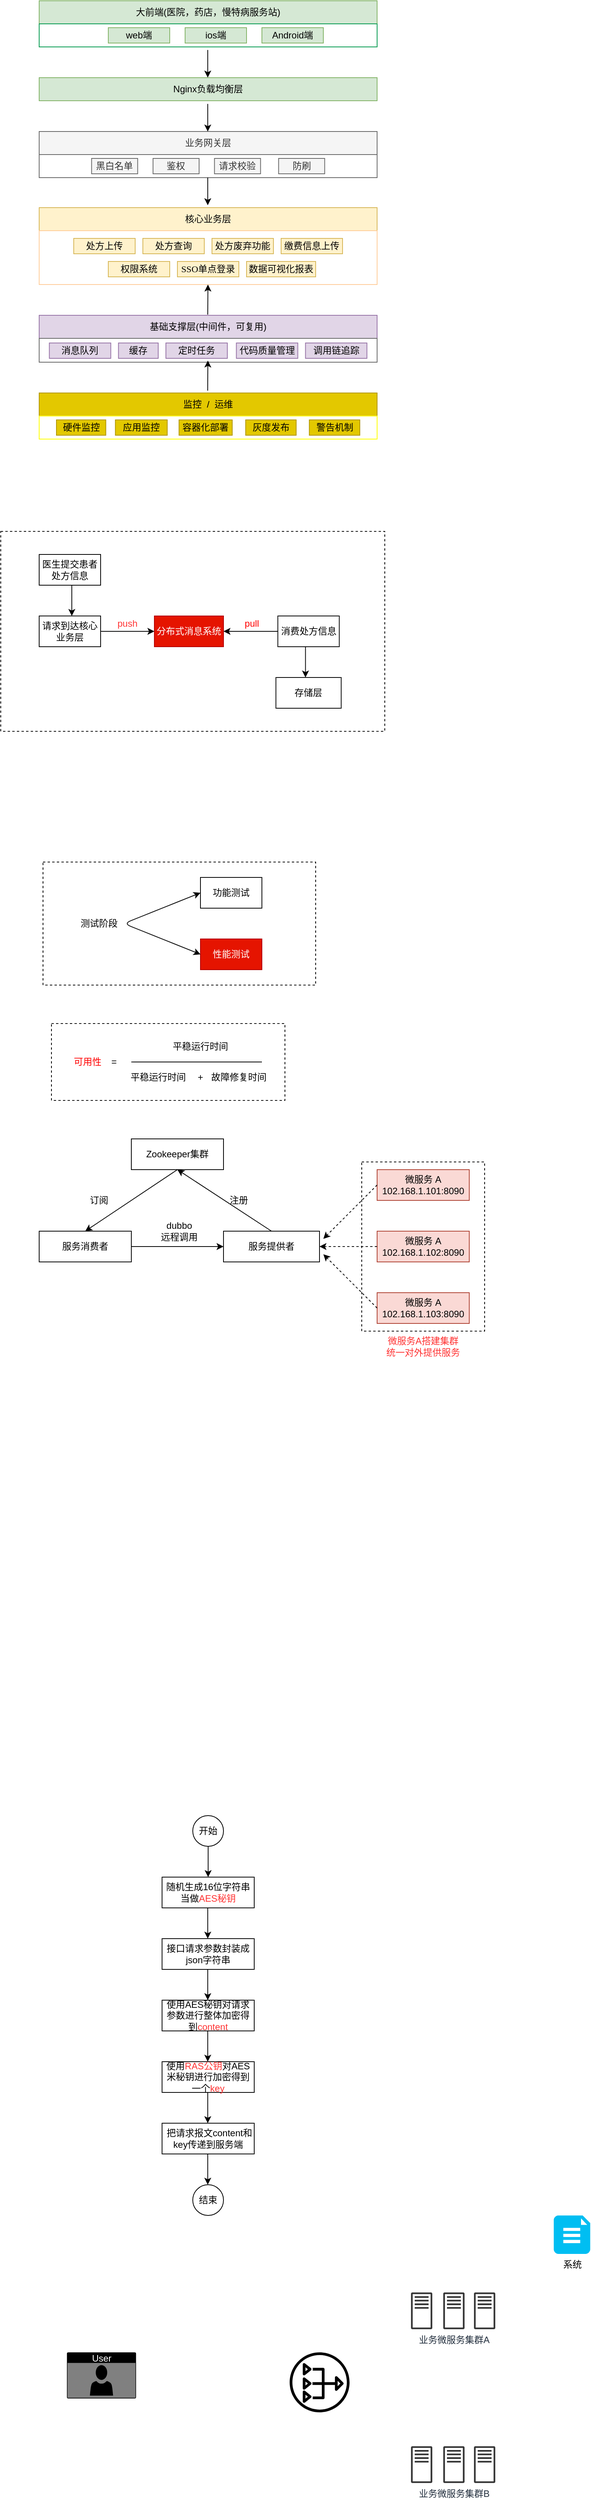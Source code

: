 <mxfile version="13.4.2" type="github">
  <diagram id="K841JQn34HRRrsSOSrEb" name="Page-1">
    <mxGraphModel grid="1" dx="1240" dy="686" gridSize="10" guides="1" tooltips="1" connect="1" arrows="1" fold="1" page="1" pageScale="1" pageWidth="827" pageHeight="1169" math="0" shadow="0">
      <root>
        <mxCell id="0" />
        <mxCell id="1" parent="0" />
        <mxCell id="vYmINC7X5dK-ffHIf7T--13" value="" parent="1" style="rounded=0;whiteSpace=wrap;html=1;dashed=1;" vertex="1">
          <mxGeometry as="geometry" x="580" y="1590" width="160" height="220" />
        </mxCell>
        <mxCell id="OwMu27jhyjzwBgv88Kzw-33" value="" parent="1" style="rounded=0;whiteSpace=wrap;html=1;dashed=1;" vertex="1">
          <mxGeometry as="geometry" x="176" y="1410" width="304" height="100" />
        </mxCell>
        <mxCell id="OwMu27jhyjzwBgv88Kzw-24" value="" parent="1" style="rounded=0;whiteSpace=wrap;html=1;dashed=1;" vertex="1">
          <mxGeometry as="geometry" x="165" y="1200" width="355" height="160" />
        </mxCell>
        <mxCell id="OwMu27jhyjzwBgv88Kzw-19" value="" parent="1" style="rounded=0;whiteSpace=wrap;html=1;dashed=1;" vertex="1">
          <mxGeometry as="geometry" x="110" y="770" width="500" height="260" />
        </mxCell>
        <mxCell id="8TcAFzx-M_xFQQ5Gom9a-20" value="" parent="1" style="rounded=0;whiteSpace=wrap;html=1;strokeColor=#666666;" vertex="1">
          <mxGeometry as="geometry" x="160" y="280" width="440" height="30" />
        </mxCell>
        <mxCell id="8TcAFzx-M_xFQQ5Gom9a-1" value="大前端(医院，药店，慢特病服务站)" parent="1" style="rounded=0;whiteSpace=wrap;html=1;fillColor=#d5e8d4;strokeColor=#82b366;" vertex="1">
          <mxGeometry as="geometry" x="160" y="80" width="440" height="30" />
        </mxCell>
        <mxCell id="8TcAFzx-M_xFQQ5Gom9a-2" value="" parent="1" style="rounded=0;whiteSpace=wrap;html=1;strokeColor=#00994D;" vertex="1">
          <mxGeometry as="geometry" x="160" y="110" width="440" height="30" />
        </mxCell>
        <mxCell id="8TcAFzx-M_xFQQ5Gom9a-3" value="web端" parent="1" style="rounded=0;whiteSpace=wrap;html=1;fillColor=#d5e8d4;strokeColor=#82b366;" vertex="1">
          <mxGeometry as="geometry" x="250" y="115" width="80" height="20" />
        </mxCell>
        <mxCell id="8TcAFzx-M_xFQQ5Gom9a-4" value="ios端" parent="1" style="rounded=0;whiteSpace=wrap;html=1;fillColor=#d5e8d4;strokeColor=#82b366;" vertex="1">
          <mxGeometry as="geometry" x="350" y="115" width="80" height="20" />
        </mxCell>
        <mxCell id="8TcAFzx-M_xFQQ5Gom9a-6" value="Android端" parent="1" style="rounded=0;whiteSpace=wrap;html=1;fillColor=#d5e8d4;strokeColor=#82b366;" vertex="1">
          <mxGeometry as="geometry" x="450" y="115" width="80" height="20" />
        </mxCell>
        <mxCell id="8TcAFzx-M_xFQQ5Gom9a-8" value="Nginx负载均衡层" parent="1" style="rounded=0;whiteSpace=wrap;html=1;fillColor=#d5e8d4;strokeColor=#82b366;" vertex="1">
          <mxGeometry as="geometry" x="160" y="180" width="440" height="30" />
        </mxCell>
        <mxCell id="8TcAFzx-M_xFQQ5Gom9a-9" value="业务网关层" parent="1" style="rounded=0;whiteSpace=wrap;html=1;fillColor=#f5f5f5;strokeColor=#666666;fontColor=#333333;" vertex="1">
          <mxGeometry as="geometry" x="160" y="250" width="440" height="30" />
        </mxCell>
        <mxCell id="8TcAFzx-M_xFQQ5Gom9a-15" value="" parent="1" style="endArrow=classic;html=1;" edge="1">
          <mxGeometry as="geometry" width="50" height="50" relative="1">
            <mxPoint as="sourcePoint" x="379.5" y="144" />
            <mxPoint as="targetPoint" x="379.5" y="179.833" />
          </mxGeometry>
        </mxCell>
        <mxCell id="8TcAFzx-M_xFQQ5Gom9a-16" value="" parent="1" style="endArrow=classic;html=1;" edge="1">
          <mxGeometry as="geometry" width="50" height="50" relative="1">
            <mxPoint as="sourcePoint" x="379.5" y="214.17" />
            <mxPoint as="targetPoint" x="379.5" y="250.003" />
          </mxGeometry>
        </mxCell>
        <mxCell id="8TcAFzx-M_xFQQ5Gom9a-18" value="黑白名单" parent="1" style="rounded=0;whiteSpace=wrap;html=1;fillColor=#f5f5f5;strokeColor=#666666;fontColor=#333333;" vertex="1">
          <mxGeometry as="geometry" x="228.25" y="285" width="60" height="20" />
        </mxCell>
        <mxCell id="8TcAFzx-M_xFQQ5Gom9a-19" value="鉴权" parent="1" style="rounded=0;whiteSpace=wrap;html=1;fillColor=#f5f5f5;strokeColor=#666666;fontColor=#333333;" vertex="1">
          <mxGeometry as="geometry" x="308.25" y="285" width="60" height="20" />
        </mxCell>
        <mxCell id="8TcAFzx-M_xFQQ5Gom9a-21" value="防刷" parent="1" style="rounded=0;whiteSpace=wrap;html=1;fillColor=#f5f5f5;strokeColor=#666666;fontColor=#333333;" vertex="1">
          <mxGeometry as="geometry" x="471.75" y="285" width="60" height="20" />
        </mxCell>
        <mxCell id="8TcAFzx-M_xFQQ5Gom9a-22" value="请求校验" parent="1" style="rounded=0;whiteSpace=wrap;html=1;fillColor=#f5f5f5;strokeColor=#666666;fontColor=#333333;" vertex="1">
          <mxGeometry as="geometry" x="388.25" y="285" width="60" height="20" />
        </mxCell>
        <mxCell id="8TcAFzx-M_xFQQ5Gom9a-24" value="核心业务层" parent="1" style="rounded=0;whiteSpace=wrap;html=1;fillColor=#fff2cc;strokeColor=#d6b656;" vertex="1">
          <mxGeometry as="geometry" x="160" y="349" width="440" height="30" />
        </mxCell>
        <mxCell id="8TcAFzx-M_xFQQ5Gom9a-25" value="基础支撑层(中间件，可复用)" parent="1" style="rounded=0;whiteSpace=wrap;html=1;fillColor=#e1d5e7;strokeColor=#9673a6;" vertex="1">
          <mxGeometry as="geometry" x="160" y="489.0" width="440" height="30" />
        </mxCell>
        <mxCell id="8TcAFzx-M_xFQQ5Gom9a-26" value="" parent="1" style="rounded=0;whiteSpace=wrap;html=1;strokeColor=#FFCC99;" vertex="1">
          <mxGeometry as="geometry" x="160" y="379" width="440" height="70" />
        </mxCell>
        <mxCell id="8TcAFzx-M_xFQQ5Gom9a-27" value="&lt;p class=&quot;MsoNormal&quot;&gt;&lt;font face=&quot;等线&quot; style=&quot;font-size: 12px&quot;&gt;处方上传&lt;/font&gt;&lt;/p&gt;" parent="1" style="rounded=0;whiteSpace=wrap;html=1;fillColor=#fff2cc;strokeColor=#d6b656;" vertex="1">
          <mxGeometry as="geometry" x="205" y="389" width="80" height="20" />
        </mxCell>
        <mxCell id="8TcAFzx-M_xFQQ5Gom9a-28" value="&lt;p class=&quot;MsoNormal&quot;&gt;&lt;font face=&quot;等线&quot; style=&quot;font-size: 12px&quot;&gt;处方查询&lt;/font&gt;&lt;/p&gt;" parent="1" style="rounded=0;whiteSpace=wrap;html=1;fillColor=#fff2cc;strokeColor=#d6b656;" vertex="1">
          <mxGeometry as="geometry" x="295" y="389" width="80" height="20" />
        </mxCell>
        <mxCell id="8TcAFzx-M_xFQQ5Gom9a-29" value="&lt;p class=&quot;MsoNormal&quot;&gt;&lt;font face=&quot;等线&quot; style=&quot;font-size: 12px&quot;&gt;处方废弃功能&lt;/font&gt;&lt;/p&gt;" parent="1" style="rounded=0;whiteSpace=wrap;html=1;fillColor=#fff2cc;strokeColor=#d6b656;" vertex="1">
          <mxGeometry as="geometry" x="385" y="389" width="80" height="20" />
        </mxCell>
        <mxCell id="8TcAFzx-M_xFQQ5Gom9a-30" value="&lt;p class=&quot;MsoNormal&quot;&gt;&lt;font face=&quot;等线&quot; style=&quot;font-size: 12px&quot;&gt;缴费信息上传&lt;/font&gt;&lt;/p&gt;" parent="1" style="rounded=0;whiteSpace=wrap;html=1;fillColor=#fff2cc;strokeColor=#d6b656;" vertex="1">
          <mxGeometry as="geometry" x="475" y="389" width="80" height="20" />
        </mxCell>
        <mxCell id="8TcAFzx-M_xFQQ5Gom9a-31" value="&lt;p class=&quot;MsoNormal&quot;&gt;&lt;font face=&quot;等线&quot; style=&quot;font-size: 12px&quot;&gt;权限系统&lt;/font&gt;&lt;/p&gt;" parent="1" style="rounded=0;whiteSpace=wrap;html=1;fillColor=#fff2cc;strokeColor=#d6b656;" vertex="1">
          <mxGeometry as="geometry" x="250" y="419" width="80" height="20" />
        </mxCell>
        <mxCell id="8TcAFzx-M_xFQQ5Gom9a-32" value="&lt;p class=&quot;MsoNormal&quot;&gt;&lt;font face=&quot;等线&quot; style=&quot;font-size: 12px&quot;&gt;SSO单点登录&lt;/font&gt;&lt;/p&gt;" parent="1" style="rounded=0;whiteSpace=wrap;html=1;fillColor=#fff2cc;strokeColor=#d6b656;" vertex="1">
          <mxGeometry as="geometry" x="340" y="419" width="80" height="20" />
        </mxCell>
        <mxCell id="8TcAFzx-M_xFQQ5Gom9a-33" value="&lt;p class=&quot;MsoNormal&quot;&gt;&lt;font face=&quot;等线&quot; style=&quot;font-size: 12px&quot;&gt;数据可视化报表&lt;/font&gt;&lt;/p&gt;" parent="1" style="rounded=0;whiteSpace=wrap;html=1;fillColor=#fff2cc;strokeColor=#d6b656;" vertex="1">
          <mxGeometry as="geometry" x="430" y="419" width="90" height="20" />
        </mxCell>
        <mxCell id="8TcAFzx-M_xFQQ5Gom9a-37" value="" parent="1" style="endArrow=classic;html=1;" edge="1">
          <mxGeometry as="geometry" width="50" height="50" relative="1">
            <mxPoint as="sourcePoint" x="379.5" y="310.0" />
            <mxPoint as="targetPoint" x="379.5" y="345.833" />
          </mxGeometry>
        </mxCell>
        <mxCell id="8TcAFzx-M_xFQQ5Gom9a-40" value="" parent="1" style="rounded=0;whiteSpace=wrap;html=1;strokeColor=#666666;" vertex="1">
          <mxGeometry as="geometry" x="160" y="519" width="440" height="31" />
        </mxCell>
        <mxCell id="8TcAFzx-M_xFQQ5Gom9a-41" value="&lt;p class=&quot;MsoNormal&quot;&gt;&lt;font face=&quot;等线&quot; style=&quot;font-size: 12px&quot;&gt;消息队列&lt;/font&gt;&lt;/p&gt;" parent="1" style="rounded=0;whiteSpace=wrap;html=1;fillColor=#e1d5e7;strokeColor=#9673a6;" vertex="1">
          <mxGeometry as="geometry" x="173.25" y="525" width="80" height="20" />
        </mxCell>
        <mxCell id="8TcAFzx-M_xFQQ5Gom9a-42" value="&lt;p class=&quot;MsoNormal&quot;&gt;&lt;font face=&quot;等线&quot; style=&quot;font-size: 12px&quot;&gt;缓存&lt;/font&gt;&lt;/p&gt;" parent="1" style="rounded=0;whiteSpace=wrap;html=1;fillColor=#e1d5e7;strokeColor=#9673a6;" vertex="1">
          <mxGeometry as="geometry" x="263.25" y="525" width="51.75" height="20" />
        </mxCell>
        <mxCell id="8TcAFzx-M_xFQQ5Gom9a-43" value="&lt;p class=&quot;MsoNormal&quot;&gt;&lt;font face=&quot;等线&quot; style=&quot;font-size: 12px&quot;&gt;定时任务&lt;/font&gt;&lt;/p&gt;" parent="1" style="rounded=0;whiteSpace=wrap;html=1;fillColor=#e1d5e7;strokeColor=#9673a6;" vertex="1">
          <mxGeometry as="geometry" x="325" y="525" width="80" height="20" />
        </mxCell>
        <mxCell id="8TcAFzx-M_xFQQ5Gom9a-44" value="&lt;p class=&quot;MsoNormal&quot;&gt;&lt;font face=&quot;等线&quot; style=&quot;font-size: 12px&quot;&gt;代码质量管理&lt;/font&gt;&lt;/p&gt;" parent="1" style="rounded=0;whiteSpace=wrap;html=1;fillColor=#e1d5e7;strokeColor=#9673a6;" vertex="1">
          <mxGeometry as="geometry" x="416.75" y="525" width="80" height="20" />
        </mxCell>
        <mxCell id="8TcAFzx-M_xFQQ5Gom9a-46" value="&lt;p class=&quot;MsoNormal&quot;&gt;&lt;font face=&quot;等线&quot; style=&quot;font-size: 12px&quot;&gt;调用链追踪&lt;/font&gt;&lt;/p&gt;" parent="1" style="rounded=0;whiteSpace=wrap;html=1;fillColor=#e1d5e7;strokeColor=#9673a6;" vertex="1">
          <mxGeometry as="geometry" x="506.75" y="525" width="80" height="20" />
        </mxCell>
        <mxCell id="8TcAFzx-M_xFQQ5Gom9a-47" value="" parent="1" style="endArrow=classic;html=1;" edge="1">
          <mxGeometry as="geometry" width="50" height="50" relative="1">
            <mxPoint as="sourcePoint" x="379.5" y="488.17" />
            <mxPoint as="targetPoint" x="379.75" y="449.003" />
          </mxGeometry>
        </mxCell>
        <mxCell id="8TcAFzx-M_xFQQ5Gom9a-48" value="监控&amp;nbsp; /&amp;nbsp; 运维" parent="1" style="rounded=0;whiteSpace=wrap;html=1;strokeColor=#B09500;fillColor=#e3c800;" vertex="1">
          <mxGeometry as="geometry" x="160" y="590" width="440" height="30" />
        </mxCell>
        <mxCell id="8TcAFzx-M_xFQQ5Gom9a-49" value="" parent="1" style="rounded=0;whiteSpace=wrap;html=1;fontColor=#000000;strokeColor=#FFFF00;" vertex="1">
          <mxGeometry as="geometry" x="160" y="620" width="440" height="30" />
        </mxCell>
        <mxCell id="8TcAFzx-M_xFQQ5Gom9a-50" value="&lt;p class=&quot;MsoNormal&quot;&gt;&lt;font face=&quot;等线&quot; color=&quot;#000000&quot;&gt;硬件监控&lt;/font&gt;&lt;/p&gt;" parent="1" style="rounded=0;whiteSpace=wrap;html=1;fillColor=#e3c800;strokeColor=#B09500;fontColor=#ffffff;" vertex="1">
          <mxGeometry as="geometry" x="182.5" y="625" width="64.25" height="20" />
        </mxCell>
        <mxCell id="8TcAFzx-M_xFQQ5Gom9a-51" value="&lt;p class=&quot;MsoNormal&quot;&gt;&lt;font face=&quot;等线&quot; color=&quot;#000000&quot;&gt;应用监控&lt;/font&gt;&lt;/p&gt;" parent="1" style="rounded=0;whiteSpace=wrap;html=1;fillColor=#e3c800;strokeColor=#B09500;fontColor=#ffffff;" vertex="1">
          <mxGeometry as="geometry" x="259.25" y="625" width="67.5" height="20" />
        </mxCell>
        <mxCell id="8TcAFzx-M_xFQQ5Gom9a-52" value="&lt;p class=&quot;MsoNormal&quot;&gt;&lt;font face=&quot;等线&quot; color=&quot;#000000&quot;&gt;容器化部署&lt;/font&gt;&lt;/p&gt;" parent="1" style="rounded=0;whiteSpace=wrap;html=1;fillColor=#e3c800;strokeColor=#B09500;fontColor=#ffffff;" vertex="1">
          <mxGeometry as="geometry" x="342.12" y="625" width="69.25" height="20" />
        </mxCell>
        <mxCell id="8TcAFzx-M_xFQQ5Gom9a-53" value="&lt;p class=&quot;MsoNormal&quot;&gt;&lt;font color=&quot;#000000&quot; face=&quot;等线&quot;&gt;警告机制&lt;/font&gt;&lt;/p&gt;" parent="1" style="rounded=0;whiteSpace=wrap;html=1;fillColor=#e3c800;strokeColor=#B09500;fontColor=#ffffff;" vertex="1">
          <mxGeometry as="geometry" x="511.75" y="625" width="65.75" height="20" />
        </mxCell>
        <mxCell id="8TcAFzx-M_xFQQ5Gom9a-54" value="" parent="1" style="endArrow=classic;html=1;" edge="1">
          <mxGeometry as="geometry" width="50" height="50" relative="1">
            <mxPoint as="sourcePoint" x="379.41" y="587" />
            <mxPoint as="targetPoint" x="379.66" y="547.833" />
          </mxGeometry>
        </mxCell>
        <mxCell id="OwMu27jhyjzwBgv88Kzw-2" value="分布式消息系统" parent="1" style="rounded=0;whiteSpace=wrap;html=1;fillColor=#e51400;strokeColor=#B20000;fontColor=#ffffff;" vertex="1">
          <mxGeometry as="geometry" x="310" y="880" width="90" height="40" />
        </mxCell>
        <mxCell id="OwMu27jhyjzwBgv88Kzw-3" value="医生提交患者处方信息" parent="1" style="rounded=0;whiteSpace=wrap;html=1;" vertex="1">
          <mxGeometry as="geometry" x="160" y="800" width="80" height="40" />
        </mxCell>
        <mxCell id="OwMu27jhyjzwBgv88Kzw-6" value="请求到达核心业务层" parent="1" style="rounded=0;whiteSpace=wrap;html=1;" vertex="1">
          <mxGeometry as="geometry" x="160" y="880" width="80" height="40" />
        </mxCell>
        <mxCell id="OwMu27jhyjzwBgv88Kzw-7" value="" parent="1" style="endArrow=classic;html=1;exitX=1;exitY=0.5;exitDx=0;exitDy=0;" edge="1" source="OwMu27jhyjzwBgv88Kzw-6">
          <mxGeometry as="geometry" width="50" height="50" relative="1">
            <mxPoint as="sourcePoint" x="290" y="980" />
            <mxPoint as="targetPoint" x="310" y="900" />
          </mxGeometry>
        </mxCell>
        <mxCell id="OwMu27jhyjzwBgv88Kzw-8" value="" parent="1" style="endArrow=classic;html=1;exitX=0.5;exitY=1;exitDx=0;exitDy=0;entryX=0.5;entryY=0;entryDx=0;entryDy=0;" edge="1">
          <mxGeometry as="geometry" width="50" height="50" relative="1">
            <mxPoint as="sourcePoint" x="202.5" y="840" />
            <mxPoint as="targetPoint" x="202.5" y="880" />
          </mxGeometry>
        </mxCell>
        <mxCell id="OwMu27jhyjzwBgv88Kzw-9" value="消费处方信息" parent="1" style="rounded=0;whiteSpace=wrap;html=1;" vertex="1">
          <mxGeometry as="geometry" x="470.75" y="880" width="80" height="40" />
        </mxCell>
        <mxCell id="OwMu27jhyjzwBgv88Kzw-10" value="" parent="1" style="endArrow=classic;html=1;entryX=1;entryY=0.5;entryDx=0;entryDy=0;exitX=0;exitY=0.5;exitDx=0;exitDy=0;" edge="1" source="OwMu27jhyjzwBgv88Kzw-9" target="OwMu27jhyjzwBgv88Kzw-2">
          <mxGeometry as="geometry" width="50" height="50" relative="1">
            <mxPoint as="sourcePoint" x="430" y="990" />
            <mxPoint as="targetPoint" x="480" y="940" />
          </mxGeometry>
        </mxCell>
        <mxCell id="OwMu27jhyjzwBgv88Kzw-11" value="&lt;font color=&quot;#ff3333&quot;&gt;push&lt;/font&gt;" parent="1" style="text;html=1;strokeColor=none;fillColor=none;align=center;verticalAlign=middle;whiteSpace=wrap;rounded=0;" vertex="1">
          <mxGeometry as="geometry" x="255" y="880" width="40" height="20" />
        </mxCell>
        <mxCell id="OwMu27jhyjzwBgv88Kzw-12" value="&lt;font color=&quot;#ff0000&quot;&gt;pull&lt;/font&gt;" parent="1" style="text;html=1;strokeColor=none;fillColor=none;align=center;verticalAlign=middle;whiteSpace=wrap;rounded=0;" vertex="1">
          <mxGeometry as="geometry" x="416.75" y="880" width="40" height="20" />
        </mxCell>
        <mxCell id="OwMu27jhyjzwBgv88Kzw-13" value="存储层" parent="1" style="rounded=0;whiteSpace=wrap;html=1;" vertex="1">
          <mxGeometry as="geometry" x="468.25" y="960" width="85" height="40" />
        </mxCell>
        <mxCell id="OwMu27jhyjzwBgv88Kzw-18" value="" parent="1" style="endArrow=classic;html=1;exitX=0.5;exitY=1;exitDx=0;exitDy=0;entryX=0.5;entryY=0;entryDx=0;entryDy=0;" edge="1">
          <mxGeometry as="geometry" width="50" height="50" relative="1">
            <mxPoint as="sourcePoint" x="506.75" y="920" />
            <mxPoint as="targetPoint" x="506.75" y="960" />
          </mxGeometry>
        </mxCell>
        <mxCell id="OwMu27jhyjzwBgv88Kzw-20" value="功能测试" parent="1" style="rounded=0;whiteSpace=wrap;html=1;" vertex="1">
          <mxGeometry as="geometry" x="370" y="1220" width="80" height="40" />
        </mxCell>
        <mxCell id="OwMu27jhyjzwBgv88Kzw-21" value="性能测试" parent="1" style="rounded=0;whiteSpace=wrap;html=1;fillColor=#e51400;strokeColor=#B20000;fontColor=#ffffff;" vertex="1">
          <mxGeometry as="geometry" x="370" y="1300" width="80" height="40" />
        </mxCell>
        <mxCell id="OwMu27jhyjzwBgv88Kzw-22" value="" parent="1" style="endArrow=classic;startArrow=classic;html=1;entryX=0;entryY=0.5;entryDx=0;entryDy=0;exitX=0;exitY=0.5;exitDx=0;exitDy=0;" edge="1" source="OwMu27jhyjzwBgv88Kzw-21" target="OwMu27jhyjzwBgv88Kzw-20">
          <mxGeometry as="geometry" width="50" height="50" relative="1">
            <mxPoint as="sourcePoint" x="280" y="1300" />
            <mxPoint as="targetPoint" x="330" y="1250" />
            <Array as="points">
              <mxPoint x="270" y="1280" />
            </Array>
          </mxGeometry>
        </mxCell>
        <mxCell id="OwMu27jhyjzwBgv88Kzw-23" value="测试阶段" parent="1" style="text;html=1;strokeColor=none;fillColor=none;align=center;verticalAlign=middle;whiteSpace=wrap;rounded=0;dashed=1;" vertex="1">
          <mxGeometry as="geometry" x="210" y="1270" width="56" height="20" />
        </mxCell>
        <mxCell id="OwMu27jhyjzwBgv88Kzw-26" value="&lt;font color=&quot;#ff0000&quot;&gt;&amp;nbsp;可用性&lt;/font&gt;" parent="1" style="text;html=1;strokeColor=none;fillColor=none;align=center;verticalAlign=middle;whiteSpace=wrap;rounded=0;dashed=1;" vertex="1">
          <mxGeometry as="geometry" x="188.25" y="1450" width="66.75" height="20" />
        </mxCell>
        <mxCell id="OwMu27jhyjzwBgv88Kzw-27" value="=" parent="1" style="text;html=1;strokeColor=none;fillColor=none;align=center;verticalAlign=middle;whiteSpace=wrap;rounded=0;dashed=1;" vertex="1">
          <mxGeometry as="geometry" x="245" y="1450" width="25" height="20" />
        </mxCell>
        <mxCell id="OwMu27jhyjzwBgv88Kzw-28" value="平稳运行时间" parent="1" style="text;html=1;strokeColor=none;fillColor=none;align=center;verticalAlign=middle;whiteSpace=wrap;rounded=0;dashed=1;" vertex="1">
          <mxGeometry as="geometry" x="310" y="1430" width="120" height="20" />
        </mxCell>
        <mxCell id="OwMu27jhyjzwBgv88Kzw-29" value="" parent="1" style="endArrow=none;html=1;" edge="1">
          <mxGeometry as="geometry" width="50" height="50" relative="1">
            <mxPoint as="sourcePoint" x="280" y="1460" />
            <mxPoint as="targetPoint" x="450" y="1460" />
          </mxGeometry>
        </mxCell>
        <mxCell id="OwMu27jhyjzwBgv88Kzw-30" value="平稳运行时间" parent="1" style="text;html=1;strokeColor=none;fillColor=none;align=center;verticalAlign=middle;whiteSpace=wrap;rounded=0;dashed=1;" vertex="1">
          <mxGeometry as="geometry" x="255" y="1470" width="120" height="20" />
        </mxCell>
        <mxCell id="OwMu27jhyjzwBgv88Kzw-31" value="+" parent="1" style="text;html=1;strokeColor=none;fillColor=none;align=center;verticalAlign=middle;whiteSpace=wrap;rounded=0;dashed=1;" vertex="1">
          <mxGeometry as="geometry" x="360" y="1470" width="20" height="20" />
        </mxCell>
        <mxCell id="OwMu27jhyjzwBgv88Kzw-32" value="故障修复时间" parent="1" style="text;html=1;strokeColor=none;fillColor=none;align=center;verticalAlign=middle;whiteSpace=wrap;rounded=0;dashed=1;" vertex="1">
          <mxGeometry as="geometry" x="360" y="1470" width="120" height="20" />
        </mxCell>
        <mxCell id="vYmINC7X5dK-ffHIf7T--1" value="Zookeeper集群" parent="1" style="rounded=0;whiteSpace=wrap;html=1;" vertex="1">
          <mxGeometry as="geometry" x="280" y="1560" width="120" height="40" />
        </mxCell>
        <mxCell id="vYmINC7X5dK-ffHIf7T--2" value="服务消费者" parent="1" style="rounded=0;whiteSpace=wrap;html=1;" vertex="1">
          <mxGeometry as="geometry" x="160" y="1680" width="120" height="40" />
        </mxCell>
        <mxCell id="vYmINC7X5dK-ffHIf7T--3" value="服务提供者" parent="1" style="rounded=0;whiteSpace=wrap;html=1;" vertex="1">
          <mxGeometry as="geometry" x="400" y="1680" width="125" height="40" />
        </mxCell>
        <mxCell id="vYmINC7X5dK-ffHIf7T--4" value="" parent="1" style="endArrow=classic;html=1;entryX=0.5;entryY=1;entryDx=0;entryDy=0;exitX=0.5;exitY=0;exitDx=0;exitDy=0;" edge="1" source="vYmINC7X5dK-ffHIf7T--3" target="vYmINC7X5dK-ffHIf7T--1">
          <mxGeometry as="geometry" width="50" height="50" relative="1">
            <mxPoint as="sourcePoint" x="500" y="1820" />
            <mxPoint as="targetPoint" x="550" y="1770" />
          </mxGeometry>
        </mxCell>
        <mxCell id="vYmINC7X5dK-ffHIf7T--6" value="微服务 A&lt;br&gt;102.168.1.101:8090" parent="1" style="rounded=0;whiteSpace=wrap;html=1;fillColor=#fad9d5;strokeColor=#ae4132;" vertex="1">
          <mxGeometry as="geometry" x="600" y="1600" width="120" height="40" />
        </mxCell>
        <mxCell id="vYmINC7X5dK-ffHIf7T--7" value="微服务 A&lt;br&gt;102.168.1.102:8090" parent="1" style="rounded=0;whiteSpace=wrap;html=1;fillColor=#fad9d5;strokeColor=#ae4132;" vertex="1">
          <mxGeometry as="geometry" x="600" y="1680" width="120" height="40" />
        </mxCell>
        <mxCell id="vYmINC7X5dK-ffHIf7T--8" value="微服务 A&lt;br&gt;102.168.1.103:8090" parent="1" style="rounded=0;whiteSpace=wrap;html=1;fillColor=#fad9d5;strokeColor=#ae4132;" vertex="1">
          <mxGeometry as="geometry" x="600" y="1760" width="120" height="40" />
        </mxCell>
        <mxCell id="vYmINC7X5dK-ffHIf7T--9" value="" parent="1" style="endArrow=classic;html=1;entryX=0;entryY=0.5;entryDx=0;entryDy=0;exitX=1;exitY=0.5;exitDx=0;exitDy=0;" edge="1" source="vYmINC7X5dK-ffHIf7T--2" target="vYmINC7X5dK-ffHIf7T--3">
          <mxGeometry as="geometry" width="50" height="50" relative="1">
            <mxPoint as="sourcePoint" x="290" y="1740" />
            <mxPoint as="targetPoint" x="340" y="1690" />
          </mxGeometry>
        </mxCell>
        <mxCell id="vYmINC7X5dK-ffHIf7T--10" value="" parent="1" style="endArrow=classic;html=1;exitX=0;exitY=0.5;exitDx=0;exitDy=0;dashed=1;" edge="1" source="vYmINC7X5dK-ffHIf7T--6">
          <mxGeometry as="geometry" width="50" height="50" relative="1">
            <mxPoint as="sourcePoint" x="540" y="1790" />
            <mxPoint as="targetPoint" x="530" y="1690" />
          </mxGeometry>
        </mxCell>
        <mxCell id="vYmINC7X5dK-ffHIf7T--11" value="" parent="1" style="endArrow=classic;html=1;exitX=0;exitY=0.5;exitDx=0;exitDy=0;dashed=1;" edge="1">
          <mxGeometry as="geometry" width="50" height="50" relative="1">
            <mxPoint as="sourcePoint" x="600" y="1700" />
            <mxPoint as="targetPoint" x="525" y="1700" />
          </mxGeometry>
        </mxCell>
        <mxCell id="vYmINC7X5dK-ffHIf7T--12" value="" parent="1" style="endArrow=classic;html=1;exitX=0;exitY=0.5;exitDx=0;exitDy=0;dashed=1;" edge="1" source="vYmINC7X5dK-ffHIf7T--8">
          <mxGeometry as="geometry" width="50" height="50" relative="1">
            <mxPoint as="sourcePoint" x="581.75" y="1754" />
            <mxPoint as="targetPoint" x="530" y="1710" />
          </mxGeometry>
        </mxCell>
        <mxCell id="vYmINC7X5dK-ffHIf7T--14" value="" parent="1" style="endArrow=classic;html=1;entryX=0.5;entryY=0;entryDx=0;entryDy=0;" edge="1" target="vYmINC7X5dK-ffHIf7T--2">
          <mxGeometry as="geometry" width="50" height="50" relative="1">
            <mxPoint as="sourcePoint" x="340" y="1600" />
            <mxPoint as="targetPoint" x="420" y="1810" />
          </mxGeometry>
        </mxCell>
        <mxCell id="vYmINC7X5dK-ffHIf7T--15" value="&lt;font color=&quot;#ff3333&quot;&gt;微服务A搭建集群&lt;br&gt;统一对外提供服务&lt;/font&gt;" parent="1" style="text;html=1;strokeColor=none;fillColor=none;align=center;verticalAlign=middle;whiteSpace=wrap;rounded=0;dashed=1;" vertex="1">
          <mxGeometry as="geometry" x="600" y="1820" width="120" height="20" />
        </mxCell>
        <mxCell id="vYmINC7X5dK-ffHIf7T--16" value="注册" parent="1" style="text;html=1;strokeColor=none;fillColor=none;align=center;verticalAlign=middle;whiteSpace=wrap;rounded=0;" vertex="1">
          <mxGeometry as="geometry" x="400" y="1630" width="40" height="20" />
        </mxCell>
        <mxCell id="vYmINC7X5dK-ffHIf7T--17" value="订阅" parent="1" style="text;html=1;strokeColor=none;fillColor=none;align=center;verticalAlign=middle;whiteSpace=wrap;rounded=0;" vertex="1">
          <mxGeometry as="geometry" x="218" y="1630" width="40" height="20" />
        </mxCell>
        <mxCell id="vYmINC7X5dK-ffHIf7T--18" value="dubbo&lt;br&gt;远程调用" parent="1" style="text;html=1;strokeColor=none;fillColor=none;align=center;verticalAlign=middle;whiteSpace=wrap;rounded=0;" vertex="1">
          <mxGeometry as="geometry" x="315" y="1670" width="55" height="20" />
        </mxCell>
        <mxCell id="dd-nPzwq3zdHLR0h9W44-2" value="开始" parent="1" style="ellipse;whiteSpace=wrap;html=1;aspect=fixed;" vertex="1">
          <mxGeometry as="geometry" x="360" y="2440" width="40" height="40" />
        </mxCell>
        <mxCell id="dd-nPzwq3zdHLR0h9W44-3" value="随机生成16位字符串当做&lt;font color=&quot;#ff3333&quot;&gt;AES秘钥&lt;/font&gt;" parent="1" style="rounded=0;whiteSpace=wrap;html=1;" vertex="1">
          <mxGeometry as="geometry" x="320" y="2520" width="120" height="40" />
        </mxCell>
        <mxCell id="dd-nPzwq3zdHLR0h9W44-4" value="接口请求参数封装成json字符串" parent="1" style="rounded=0;whiteSpace=wrap;html=1;" vertex="1">
          <mxGeometry as="geometry" x="320" y="2600" width="120" height="40" />
        </mxCell>
        <mxCell id="dd-nPzwq3zdHLR0h9W44-5" value="使用AES秘钥对请求参数进行整体加密得到&lt;font color=&quot;#ff3333&quot;&gt;content&lt;/font&gt;" parent="1" style="rounded=0;whiteSpace=wrap;html=1;" vertex="1">
          <mxGeometry as="geometry" x="320" y="2680" width="120" height="40" />
        </mxCell>
        <mxCell id="dd-nPzwq3zdHLR0h9W44-6" value="使用&lt;font color=&quot;#ff3333&quot;&gt;RAS公钥&lt;/font&gt;对AES米秘钥进行加密得到一个&lt;font color=&quot;#ff3333&quot;&gt;key&lt;/font&gt;" parent="1" style="rounded=0;whiteSpace=wrap;html=1;" vertex="1">
          <mxGeometry as="geometry" x="320" y="2760" width="120" height="40" />
        </mxCell>
        <mxCell id="dd-nPzwq3zdHLR0h9W44-7" value="&amp;nbsp;把请求报文content和key传递到服务端" parent="1" style="rounded=0;whiteSpace=wrap;html=1;" vertex="1">
          <mxGeometry as="geometry" x="320" y="2840" width="120" height="40" />
        </mxCell>
        <mxCell id="dd-nPzwq3zdHLR0h9W44-8" value="结束" parent="1" style="ellipse;whiteSpace=wrap;html=1;aspect=fixed;" vertex="1">
          <mxGeometry as="geometry" x="360" y="2920" width="40" height="40" />
        </mxCell>
        <mxCell id="dd-nPzwq3zdHLR0h9W44-9" value="" parent="1" style="endArrow=classic;html=1;exitX=0.5;exitY=1;exitDx=0;exitDy=0;entryX=0.5;entryY=0;entryDx=0;entryDy=0;" edge="1" source="dd-nPzwq3zdHLR0h9W44-2" target="dd-nPzwq3zdHLR0h9W44-3">
          <mxGeometry as="geometry" width="50" height="50" relative="1">
            <mxPoint as="sourcePoint" x="453.25" y="2525" />
            <mxPoint as="targetPoint" x="513.25" y="2555" />
          </mxGeometry>
        </mxCell>
        <mxCell id="dd-nPzwq3zdHLR0h9W44-10" value="" parent="1" style="endArrow=classic;html=1;exitX=0.5;exitY=1;exitDx=0;exitDy=0;entryX=0.5;entryY=0;entryDx=0;entryDy=0;" edge="1">
          <mxGeometry as="geometry" width="50" height="50" relative="1">
            <mxPoint as="sourcePoint" x="379.5" y="2560" />
            <mxPoint as="targetPoint" x="379.5" y="2600" />
          </mxGeometry>
        </mxCell>
        <mxCell id="dd-nPzwq3zdHLR0h9W44-11" value="" parent="1" style="endArrow=classic;html=1;exitX=0.5;exitY=1;exitDx=0;exitDy=0;entryX=0.5;entryY=0;entryDx=0;entryDy=0;" edge="1">
          <mxGeometry as="geometry" width="50" height="50" relative="1">
            <mxPoint as="sourcePoint" x="379.5" y="2640" />
            <mxPoint as="targetPoint" x="379.5" y="2680" />
          </mxGeometry>
        </mxCell>
        <mxCell id="dd-nPzwq3zdHLR0h9W44-12" value="" parent="1" style="endArrow=classic;html=1;exitX=0.5;exitY=1;exitDx=0;exitDy=0;entryX=0.5;entryY=0;entryDx=0;entryDy=0;" edge="1">
          <mxGeometry as="geometry" width="50" height="50" relative="1">
            <mxPoint as="sourcePoint" x="379.5" y="2720" />
            <mxPoint as="targetPoint" x="379.5" y="2760" />
          </mxGeometry>
        </mxCell>
        <mxCell id="dd-nPzwq3zdHLR0h9W44-13" value="" parent="1" style="endArrow=classic;html=1;exitX=0.5;exitY=1;exitDx=0;exitDy=0;entryX=0.5;entryY=0;entryDx=0;entryDy=0;" edge="1">
          <mxGeometry as="geometry" width="50" height="50" relative="1">
            <mxPoint as="sourcePoint" x="379.5" y="2800" />
            <mxPoint as="targetPoint" x="379.5" y="2840" />
          </mxGeometry>
        </mxCell>
        <mxCell id="dd-nPzwq3zdHLR0h9W44-14" value="" parent="1" style="endArrow=classic;html=1;exitX=0.5;exitY=1;exitDx=0;exitDy=0;entryX=0.5;entryY=0;entryDx=0;entryDy=0;" edge="1">
          <mxGeometry as="geometry" width="50" height="50" relative="1">
            <mxPoint as="sourcePoint" x="379.5" y="2880" />
            <mxPoint as="targetPoint" x="379.5" y="2920" />
          </mxGeometry>
        </mxCell>
        <mxCell id="dd-nPzwq3zdHLR0h9W44-15" value="&lt;p class=&quot;MsoNormal&quot;&gt;&lt;font face=&quot;等线&quot; color=&quot;#000000&quot;&gt;灰度发布&lt;/font&gt;&lt;/p&gt;" parent="1" style="rounded=0;whiteSpace=wrap;html=1;fillColor=#e3c800;strokeColor=#B09500;fontColor=#ffffff;" vertex="1">
          <mxGeometry as="geometry" x="428.87" y="625" width="65.75" height="20" />
        </mxCell>
        <mxCell id="llO0JlSiUA80strPoOcS-1" value="User" parent="1" style="html=1;strokeColor=none;labelPosition=center;verticalLabelPosition=middle;verticalAlign=top;align=center;fontSize=12;outlineConnect=0;spacingTop=-6;fontColor=#FFFFFF;shape=mxgraph.sitemap.user;fillColor=#000000;" vertex="1">
          <mxGeometry as="geometry" x="196.15" y="3138" width="90" height="60" />
        </mxCell>
        <mxCell id="llO0JlSiUA80strPoOcS-3" value="" parent="1" style="shape=image;html=1;verticalAlign=top;verticalLabelPosition=bottom;labelBackgroundColor=#ffffff;imageAspect=0;aspect=fixed;image=https://cdn4.iconfinder.com/data/icons/logos-brands-5/24/nginx-128.png" vertex="1">
          <mxGeometry as="geometry" x="362.89" y="3118" width="40" height="40" />
        </mxCell>
        <mxCell id="llO0JlSiUA80strPoOcS-4" value="" parent="1" style="shape=image;html=1;verticalAlign=top;verticalLabelPosition=bottom;labelBackgroundColor=#ffffff;imageAspect=0;aspect=fixed;image=https://cdn4.iconfinder.com/data/icons/logos-brands-5/24/nginx-128.png" vertex="1">
          <mxGeometry as="geometry" x="362.89" y="3198" width="40" height="40" />
        </mxCell>
        <mxCell id="llO0JlSiUA80strPoOcS-5" value="" parent="1" style="outlineConnect=0;fontColor=#232F3E;gradientColor=none;strokeColor=none;dashed=0;verticalLabelPosition=bottom;verticalAlign=top;align=center;html=1;fontSize=12;fontStyle=0;aspect=fixed;pointerEvents=1;shape=mxgraph.aws4.nat_gateway;fillColor=#000000;" vertex="1">
          <mxGeometry as="geometry" x="486.15" y="3138" width="78" height="78" />
        </mxCell>
        <mxCell id="llO0JlSiUA80strPoOcS-6" value="" parent="1" style="outlineConnect=0;fontColor=#232F3E;gradientColor=none;strokeColor=none;dashed=0;verticalLabelPosition=bottom;verticalAlign=top;align=center;html=1;fontSize=12;fontStyle=0;aspect=fixed;pointerEvents=1;shape=mxgraph.aws4.traditional_server;fillColor=#333333;" vertex="1">
          <mxGeometry as="geometry" x="644.15" y="3060" width="27.69" height="48" />
        </mxCell>
        <mxCell id="llO0JlSiUA80strPoOcS-7" value="业务微服务集群A" parent="1" style="outlineConnect=0;fontColor=#232F3E;gradientColor=none;strokeColor=none;dashed=0;verticalLabelPosition=bottom;verticalAlign=top;align=center;html=1;fontSize=12;fontStyle=0;aspect=fixed;pointerEvents=1;shape=mxgraph.aws4.traditional_server;fillColor=#333333;" vertex="1">
          <mxGeometry as="geometry" x="686.15" y="3060" width="27.69" height="48" />
        </mxCell>
        <mxCell id="llO0JlSiUA80strPoOcS-8" value="" parent="1" style="outlineConnect=0;fontColor=#232F3E;gradientColor=none;strokeColor=none;dashed=0;verticalLabelPosition=bottom;verticalAlign=top;align=center;html=1;fontSize=12;fontStyle=0;aspect=fixed;pointerEvents=1;shape=mxgraph.aws4.traditional_server;fillColor=#333333;" vertex="1">
          <mxGeometry as="geometry" x="726.15" y="3060" width="27.69" height="48" />
        </mxCell>
        <mxCell id="llO0JlSiUA80strPoOcS-10" value="系统" parent="1" style="verticalLabelPosition=bottom;html=1;verticalAlign=top;align=center;strokeColor=none;fillColor=#00BEF2;shape=mxgraph.azure.file_2;pointerEvents=1;" vertex="1">
          <mxGeometry as="geometry" x="830" y="2960" width="47.5" height="50" />
        </mxCell>
        <mxCell id="llO0JlSiUA80strPoOcS-11" value="" parent="1" style="outlineConnect=0;fontColor=#232F3E;gradientColor=none;strokeColor=none;dashed=0;verticalLabelPosition=bottom;verticalAlign=top;align=center;html=1;fontSize=12;fontStyle=0;aspect=fixed;pointerEvents=1;shape=mxgraph.aws4.traditional_server;fillColor=#333333;" vertex="1">
          <mxGeometry as="geometry" x="644.15" y="3260" width="27.69" height="48" />
        </mxCell>
        <mxCell id="llO0JlSiUA80strPoOcS-12" value="业务微服务集群B" parent="1" style="outlineConnect=0;fontColor=#232F3E;gradientColor=none;strokeColor=none;dashed=0;verticalLabelPosition=bottom;verticalAlign=top;align=center;html=1;fontSize=12;fontStyle=0;aspect=fixed;pointerEvents=1;shape=mxgraph.aws4.traditional_server;fillColor=#333333;" vertex="1">
          <mxGeometry as="geometry" x="686.15" y="3260" width="27.69" height="48" />
        </mxCell>
        <mxCell id="llO0JlSiUA80strPoOcS-13" value="" parent="1" style="outlineConnect=0;fontColor=#232F3E;gradientColor=none;strokeColor=none;dashed=0;verticalLabelPosition=bottom;verticalAlign=top;align=center;html=1;fontSize=12;fontStyle=0;aspect=fixed;pointerEvents=1;shape=mxgraph.aws4.traditional_server;fillColor=#333333;" vertex="1">
          <mxGeometry as="geometry" x="726.15" y="3260" width="27.69" height="48" />
        </mxCell>
      </root>
    </mxGraphModel>
  </diagram>
</mxfile>
